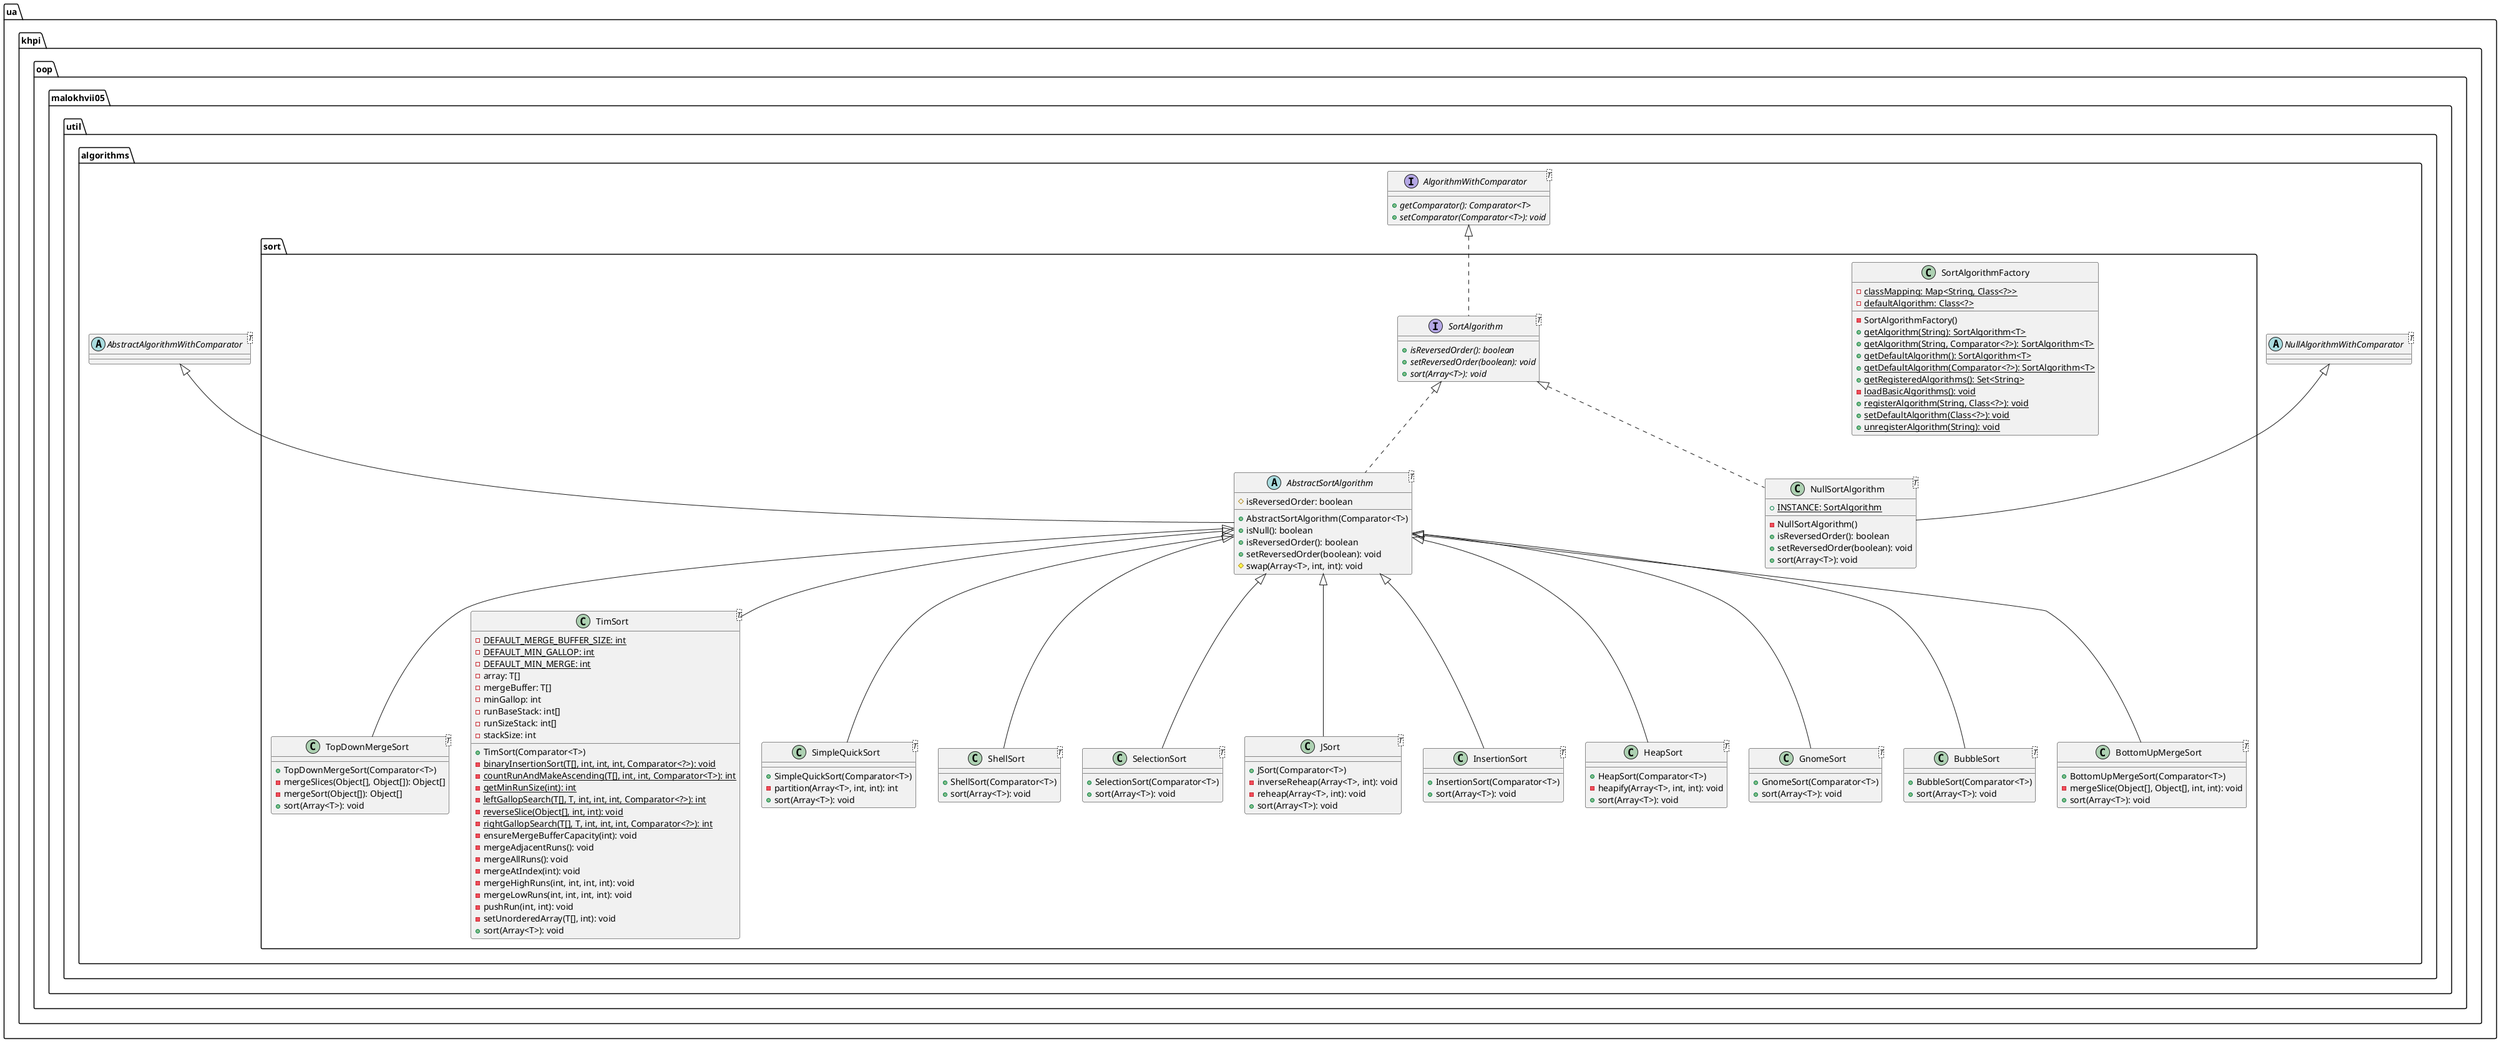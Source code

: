 @startuml

    namespace ua.khpi.oop.malokhvii05.util.algorithms.sort {

        class TopDownMergeSort<T> {
            +TopDownMergeSort(Comparator<T>)
            -mergeSlices(Object[], Object[]): Object[]
            -mergeSort(Object[]): Object[]
            +sort(Array<T>): void
        }

        class TimSort<T> {
            {static} -DEFAULT_MERGE_BUFFER_SIZE: int
            {static} -DEFAULT_MIN_GALLOP: int
            {static} -DEFAULT_MIN_MERGE: int
            -array: T[]
            -mergeBuffer: T[]
            -minGallop: int
            -runBaseStack: int[]
            -runSizeStack: int[]
            -stackSize: int
            +TimSort(Comparator<T>)
            {static} -binaryInsertionSort(T[], int, int, int, Comparator<?>): void
            {static} -countRunAndMakeAscending(T[], int, int, Comparator<T>): int
            {static} -getMinRunSize(int): int
            {static} -leftGallopSearch(T[], T, int, int, int, Comparator<?>): int
            {static} -reverseSlice(Object[], int, int): void
            {static} -rightGallopSearch(T[], T, int, int, int, Comparator<?>): int
            -ensureMergeBufferCapacity(int): void
            -mergeAdjacentRuns(): void
            -mergeAllRuns(): void
            -mergeAtIndex(int): void
            -mergeHighRuns(int, int, int, int): void
            -mergeLowRuns(int, int, int, int): void
            -pushRun(int, int): void
            -setUnorderedArray(T[], int): void
            +sort(Array<T>): void
        }

        class SortAlgorithmFactory {
            {static} -classMapping: Map<String, Class<?>>
            {static} -defaultAlgorithm: Class<?>
            -SortAlgorithmFactory()
            {static} +getAlgorithm(String): SortAlgorithm<T>
            {static} +getAlgorithm(String, Comparator<?>): SortAlgorithm<T>
            {static} +getDefaultAlgorithm(): SortAlgorithm<T>
            {static} +getDefaultAlgorithm(Comparator<?>): SortAlgorithm<T>
            {static} +getRegisteredAlgorithms(): Set<String>
            {static} -loadBasicAlgorithms(): void
            {static} +registerAlgorithm(String, Class<?>): void
            {static} +setDefaultAlgorithm(Class<?>): void
            {static} +unregisterAlgorithm(String): void
        }

        interface SortAlgorithm<T> {
            {abstract} +isReversedOrder(): boolean
            {abstract} +setReversedOrder(boolean): void
            {abstract} +sort(Array<T>): void
        }

        class SimpleQuickSort<T> {
            +SimpleQuickSort(Comparator<T>)
            -partition(Array<T>, int, int): int
            +sort(Array<T>): void
        }

        class ShellSort<T> {
            +ShellSort(Comparator<T>)
            +sort(Array<T>): void
        }

        class SelectionSort<T> {
            +SelectionSort(Comparator<T>)
            +sort(Array<T>): void
        }

        class NullSortAlgorithm<T> {
            {static} +INSTANCE: SortAlgorithm
            -NullSortAlgorithm()
            +isReversedOrder(): boolean
            +setReversedOrder(boolean): void
            +sort(Array<T>): void
        }

        class JSort<T> {
            +JSort(Comparator<T>)
            -inverseReheap(Array<T>, int): void
            -reheap(Array<T>, int): void
            +sort(Array<T>): void
        }

        class InsertionSort<T> {
            +InsertionSort(Comparator<T>)
            +sort(Array<T>): void
        }

        class HeapSort<T> {
            +HeapSort(Comparator<T>)
            -heapify(Array<T>, int, int): void
            +sort(Array<T>): void
        }

        class GnomeSort<T> {
            +GnomeSort(Comparator<T>)
            +sort(Array<T>): void
        }

        class BubbleSort<T> {
            +BubbleSort(Comparator<T>)
            +sort(Array<T>): void
        }

        class BottomUpMergeSort<T> {
            +BottomUpMergeSort(Comparator<T>)
            -mergeSlice(Object[], Object[], int, int): void
            +sort(Array<T>): void
        }

        abstract class AbstractSortAlgorithm<T> {
            #isReversedOrder: boolean
            +AbstractSortAlgorithm(Comparator<T>)
            +isNull(): boolean
            +isReversedOrder(): boolean
            +setReversedOrder(boolean): void
            #swap(Array<T>, int, int): void
        }

        AbstractSortAlgorithm <|-- TopDownMergeSort

        AbstractSortAlgorithm <|-- TimSort

        interface ua.khpi.oop.malokhvii05.util.algorithms.AlgorithmWithComparator<T> {
            {abstract} +getComparator(): Comparator<T>
            {abstract} +setComparator(Comparator<T>): void
        }
        ua.khpi.oop.malokhvii05.util.algorithms.AlgorithmWithComparator <|.. SortAlgorithm

        AbstractSortAlgorithm <|-- SimpleQuickSort

        AbstractSortAlgorithm <|-- ShellSort

        AbstractSortAlgorithm <|-- SelectionSort

        abstract class ua.khpi.oop.malokhvii05.util.algorithms.NullAlgorithmWithComparator<T>
        ua.khpi.oop.malokhvii05.util.algorithms.NullAlgorithmWithComparator <|-- NullSortAlgorithm

        SortAlgorithm <|.. NullSortAlgorithm

        AbstractSortAlgorithm <|-- JSort

        AbstractSortAlgorithm <|-- InsertionSort

        AbstractSortAlgorithm <|-- HeapSort

        AbstractSortAlgorithm <|-- GnomeSort

        AbstractSortAlgorithm <|-- BubbleSort

        AbstractSortAlgorithm <|-- BottomUpMergeSort

        abstract class ua.khpi.oop.malokhvii05.util.algorithms.AbstractAlgorithmWithComparator<T>
        ua.khpi.oop.malokhvii05.util.algorithms.AbstractAlgorithmWithComparator <|-- AbstractSortAlgorithm

        SortAlgorithm <|.. AbstractSortAlgorithm

    }

@enduml
